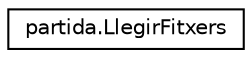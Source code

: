 digraph "Graphical Class Hierarchy"
{
 // LATEX_PDF_SIZE
  edge [fontname="Helvetica",fontsize="10",labelfontname="Helvetica",labelfontsize="10"];
  node [fontname="Helvetica",fontsize="10",shape=record];
  rankdir="LR";
  Node0 [label="partida.LlegirFitxers",height=0.2,width=0.4,color="black", fillcolor="white", style="filled",URL="$classpartida_1_1_llegir_fitxers.html",tooltip="Classe de lectura de fitxers d'entrada."];
}
